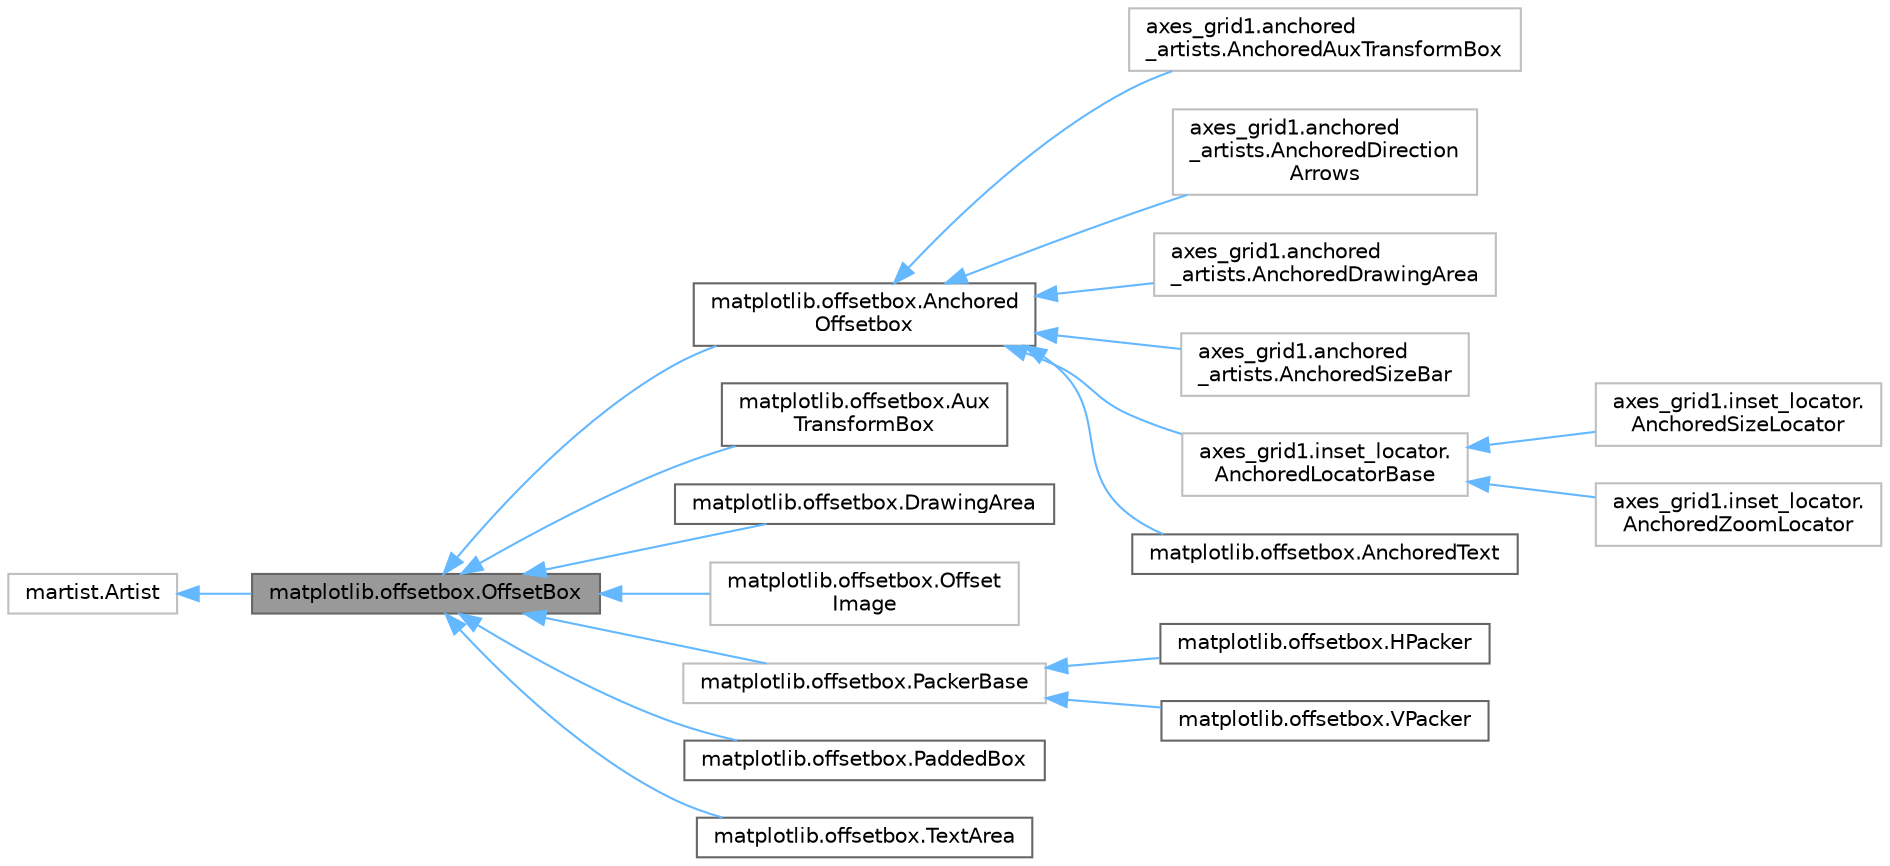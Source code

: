 digraph "matplotlib.offsetbox.OffsetBox"
{
 // LATEX_PDF_SIZE
  bgcolor="transparent";
  edge [fontname=Helvetica,fontsize=10,labelfontname=Helvetica,labelfontsize=10];
  node [fontname=Helvetica,fontsize=10,shape=box,height=0.2,width=0.4];
  rankdir="LR";
  Node1 [id="Node000001",label="matplotlib.offsetbox.OffsetBox",height=0.2,width=0.4,color="gray40", fillcolor="grey60", style="filled", fontcolor="black",tooltip=" "];
  Node2 -> Node1 [id="edge1_Node000001_Node000002",dir="back",color="steelblue1",style="solid",tooltip=" "];
  Node2 [id="Node000002",label="martist.Artist",height=0.2,width=0.4,color="grey75", fillcolor="white", style="filled",tooltip=" "];
  Node1 -> Node3 [id="edge2_Node000001_Node000003",dir="back",color="steelblue1",style="solid",tooltip=" "];
  Node3 [id="Node000003",label="matplotlib.offsetbox.Anchored\lOffsetbox",height=0.2,width=0.4,color="gray40", fillcolor="white", style="filled",URL="$df/d94/classmatplotlib_1_1offsetbox_1_1AnchoredOffsetbox.html",tooltip=" "];
  Node3 -> Node4 [id="edge3_Node000003_Node000004",dir="back",color="steelblue1",style="solid",tooltip=" "];
  Node4 [id="Node000004",label="axes_grid1.anchored\l_artists.AnchoredAuxTransformBox",height=0.2,width=0.4,color="grey75", fillcolor="white", style="filled",URL="$dc/d3f/classaxes__grid1_1_1anchored__artists_1_1AnchoredAuxTransformBox.html",tooltip=" "];
  Node3 -> Node5 [id="edge4_Node000003_Node000005",dir="back",color="steelblue1",style="solid",tooltip=" "];
  Node5 [id="Node000005",label="axes_grid1.anchored\l_artists.AnchoredDirection\lArrows",height=0.2,width=0.4,color="grey75", fillcolor="white", style="filled",URL="$db/d07/classaxes__grid1_1_1anchored__artists_1_1AnchoredDirectionArrows.html",tooltip=" "];
  Node3 -> Node6 [id="edge5_Node000003_Node000006",dir="back",color="steelblue1",style="solid",tooltip=" "];
  Node6 [id="Node000006",label="axes_grid1.anchored\l_artists.AnchoredDrawingArea",height=0.2,width=0.4,color="grey75", fillcolor="white", style="filled",URL="$d0/d6b/classaxes__grid1_1_1anchored__artists_1_1AnchoredDrawingArea.html",tooltip=" "];
  Node3 -> Node7 [id="edge6_Node000003_Node000007",dir="back",color="steelblue1",style="solid",tooltip=" "];
  Node7 [id="Node000007",label="axes_grid1.anchored\l_artists.AnchoredSizeBar",height=0.2,width=0.4,color="grey75", fillcolor="white", style="filled",URL="$d9/d44/classaxes__grid1_1_1anchored__artists_1_1AnchoredSizeBar.html",tooltip=" "];
  Node3 -> Node8 [id="edge7_Node000003_Node000008",dir="back",color="steelblue1",style="solid",tooltip=" "];
  Node8 [id="Node000008",label="axes_grid1.inset_locator.\lAnchoredLocatorBase",height=0.2,width=0.4,color="grey75", fillcolor="white", style="filled",URL="$d9/d43/classaxes__grid1_1_1inset__locator_1_1AnchoredLocatorBase.html",tooltip=" "];
  Node8 -> Node9 [id="edge8_Node000008_Node000009",dir="back",color="steelblue1",style="solid",tooltip=" "];
  Node9 [id="Node000009",label="axes_grid1.inset_locator.\lAnchoredSizeLocator",height=0.2,width=0.4,color="grey75", fillcolor="white", style="filled",URL="$d4/d18/classaxes__grid1_1_1inset__locator_1_1AnchoredSizeLocator.html",tooltip=" "];
  Node8 -> Node10 [id="edge9_Node000008_Node000010",dir="back",color="steelblue1",style="solid",tooltip=" "];
  Node10 [id="Node000010",label="axes_grid1.inset_locator.\lAnchoredZoomLocator",height=0.2,width=0.4,color="grey75", fillcolor="white", style="filled",URL="$d1/ddd/classaxes__grid1_1_1inset__locator_1_1AnchoredZoomLocator.html",tooltip=" "];
  Node3 -> Node11 [id="edge10_Node000003_Node000011",dir="back",color="steelblue1",style="solid",tooltip=" "];
  Node11 [id="Node000011",label="matplotlib.offsetbox.AnchoredText",height=0.2,width=0.4,color="gray40", fillcolor="white", style="filled",URL="$d3/d7b/classmatplotlib_1_1offsetbox_1_1AnchoredText.html",tooltip=" "];
  Node1 -> Node12 [id="edge11_Node000001_Node000012",dir="back",color="steelblue1",style="solid",tooltip=" "];
  Node12 [id="Node000012",label="matplotlib.offsetbox.Aux\lTransformBox",height=0.2,width=0.4,color="gray40", fillcolor="white", style="filled",URL="$d4/d76/classmatplotlib_1_1offsetbox_1_1AuxTransformBox.html",tooltip=" "];
  Node1 -> Node13 [id="edge12_Node000001_Node000013",dir="back",color="steelblue1",style="solid",tooltip=" "];
  Node13 [id="Node000013",label="matplotlib.offsetbox.DrawingArea",height=0.2,width=0.4,color="gray40", fillcolor="white", style="filled",URL="$df/d98/classmatplotlib_1_1offsetbox_1_1DrawingArea.html",tooltip=" "];
  Node1 -> Node14 [id="edge13_Node000001_Node000014",dir="back",color="steelblue1",style="solid",tooltip=" "];
  Node14 [id="Node000014",label="matplotlib.offsetbox.Offset\lImage",height=0.2,width=0.4,color="grey75", fillcolor="white", style="filled",URL="$d6/d91/classmatplotlib_1_1offsetbox_1_1OffsetImage.html",tooltip=" "];
  Node1 -> Node15 [id="edge14_Node000001_Node000015",dir="back",color="steelblue1",style="solid",tooltip=" "];
  Node15 [id="Node000015",label="matplotlib.offsetbox.PackerBase",height=0.2,width=0.4,color="grey75", fillcolor="white", style="filled",URL="$da/d2c/classmatplotlib_1_1offsetbox_1_1PackerBase.html",tooltip=" "];
  Node15 -> Node16 [id="edge15_Node000015_Node000016",dir="back",color="steelblue1",style="solid",tooltip=" "];
  Node16 [id="Node000016",label="matplotlib.offsetbox.HPacker",height=0.2,width=0.4,color="gray40", fillcolor="white", style="filled",URL="$dd/df3/classmatplotlib_1_1offsetbox_1_1HPacker.html",tooltip=" "];
  Node15 -> Node17 [id="edge16_Node000015_Node000017",dir="back",color="steelblue1",style="solid",tooltip=" "];
  Node17 [id="Node000017",label="matplotlib.offsetbox.VPacker",height=0.2,width=0.4,color="gray40", fillcolor="white", style="filled",URL="$d5/d92/classmatplotlib_1_1offsetbox_1_1VPacker.html",tooltip=" "];
  Node1 -> Node18 [id="edge17_Node000001_Node000018",dir="back",color="steelblue1",style="solid",tooltip=" "];
  Node18 [id="Node000018",label="matplotlib.offsetbox.PaddedBox",height=0.2,width=0.4,color="gray40", fillcolor="white", style="filled",URL="$d4/d05/classmatplotlib_1_1offsetbox_1_1PaddedBox.html",tooltip=" "];
  Node1 -> Node19 [id="edge18_Node000001_Node000019",dir="back",color="steelblue1",style="solid",tooltip=" "];
  Node19 [id="Node000019",label="matplotlib.offsetbox.TextArea",height=0.2,width=0.4,color="gray40", fillcolor="white", style="filled",URL="$dc/dc2/classmatplotlib_1_1offsetbox_1_1TextArea.html",tooltip=" "];
}
